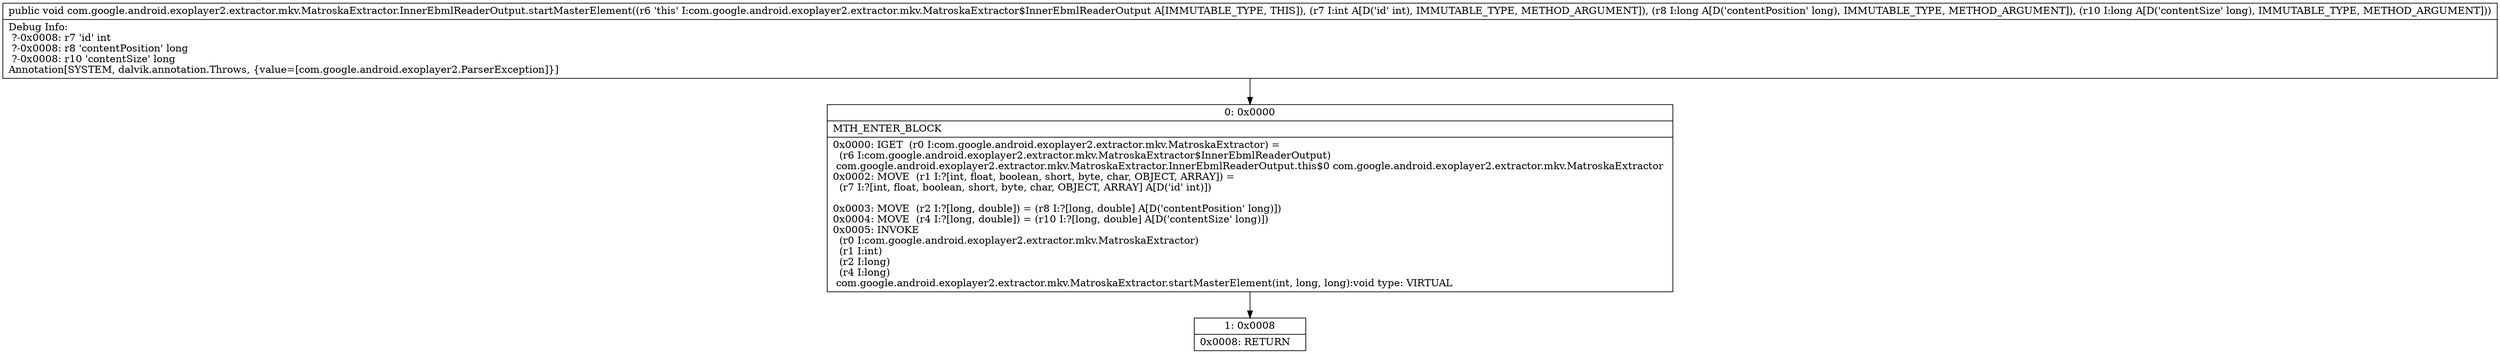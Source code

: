 digraph "CFG forcom.google.android.exoplayer2.extractor.mkv.MatroskaExtractor.InnerEbmlReaderOutput.startMasterElement(IJJ)V" {
Node_0 [shape=record,label="{0\:\ 0x0000|MTH_ENTER_BLOCK\l|0x0000: IGET  (r0 I:com.google.android.exoplayer2.extractor.mkv.MatroskaExtractor) = \l  (r6 I:com.google.android.exoplayer2.extractor.mkv.MatroskaExtractor$InnerEbmlReaderOutput)\l com.google.android.exoplayer2.extractor.mkv.MatroskaExtractor.InnerEbmlReaderOutput.this$0 com.google.android.exoplayer2.extractor.mkv.MatroskaExtractor \l0x0002: MOVE  (r1 I:?[int, float, boolean, short, byte, char, OBJECT, ARRAY]) = \l  (r7 I:?[int, float, boolean, short, byte, char, OBJECT, ARRAY] A[D('id' int)])\l \l0x0003: MOVE  (r2 I:?[long, double]) = (r8 I:?[long, double] A[D('contentPosition' long)]) \l0x0004: MOVE  (r4 I:?[long, double]) = (r10 I:?[long, double] A[D('contentSize' long)]) \l0x0005: INVOKE  \l  (r0 I:com.google.android.exoplayer2.extractor.mkv.MatroskaExtractor)\l  (r1 I:int)\l  (r2 I:long)\l  (r4 I:long)\l com.google.android.exoplayer2.extractor.mkv.MatroskaExtractor.startMasterElement(int, long, long):void type: VIRTUAL \l}"];
Node_1 [shape=record,label="{1\:\ 0x0008|0x0008: RETURN   \l}"];
MethodNode[shape=record,label="{public void com.google.android.exoplayer2.extractor.mkv.MatroskaExtractor.InnerEbmlReaderOutput.startMasterElement((r6 'this' I:com.google.android.exoplayer2.extractor.mkv.MatroskaExtractor$InnerEbmlReaderOutput A[IMMUTABLE_TYPE, THIS]), (r7 I:int A[D('id' int), IMMUTABLE_TYPE, METHOD_ARGUMENT]), (r8 I:long A[D('contentPosition' long), IMMUTABLE_TYPE, METHOD_ARGUMENT]), (r10 I:long A[D('contentSize' long), IMMUTABLE_TYPE, METHOD_ARGUMENT]))  | Debug Info:\l  ?\-0x0008: r7 'id' int\l  ?\-0x0008: r8 'contentPosition' long\l  ?\-0x0008: r10 'contentSize' long\lAnnotation[SYSTEM, dalvik.annotation.Throws, \{value=[com.google.android.exoplayer2.ParserException]\}]\l}"];
MethodNode -> Node_0;
Node_0 -> Node_1;
}

